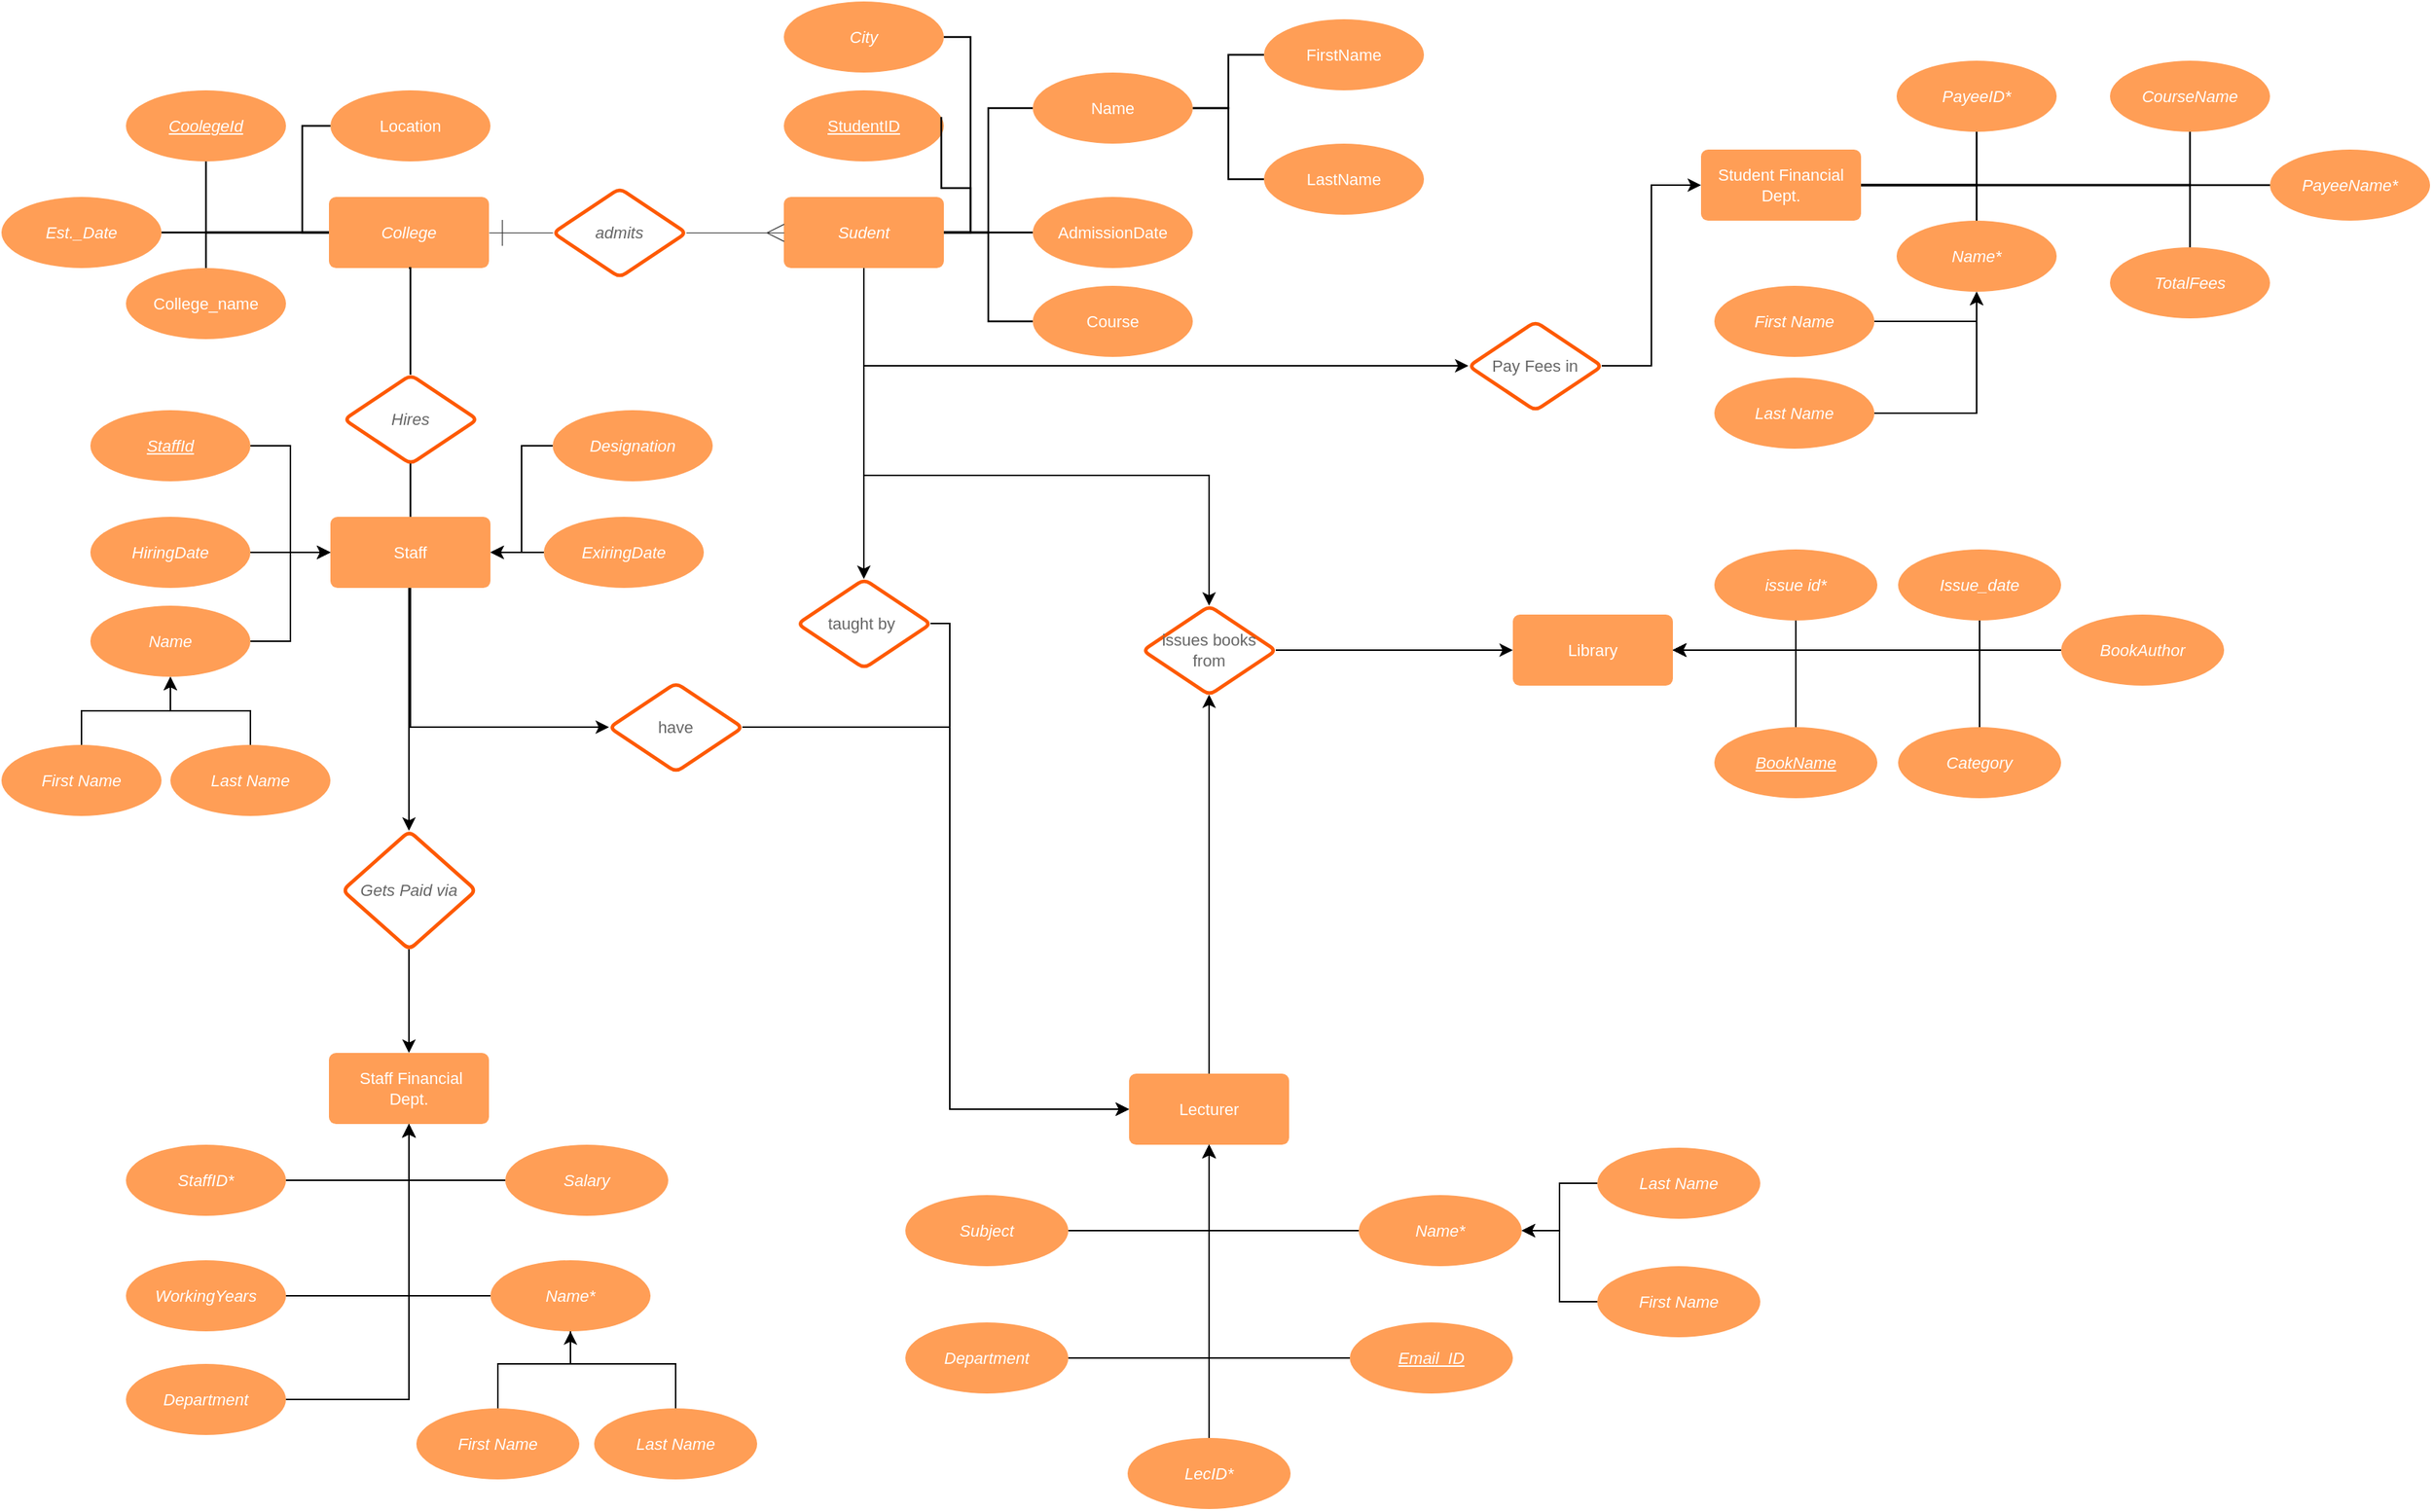 <mxfile version="12.7.9" type="github"><diagram id="pjV_Bn-TTfKLL7ikVDOk" name="Page-1"><mxGraphModel dx="1024" dy="517" grid="1" gridSize="10" guides="1" tooltips="1" connect="1" arrows="1" fold="1" page="1" pageScale="1" pageWidth="850" pageHeight="1100" math="0" shadow="0"><root><mxCell id="0"/><mxCell id="1" parent="0"/><mxCell id="XfKxhjMmmsuSdTdvYUGt-25" value="CoolegeId" style="html=1;whiteSpace=wrap;ellipse;fontSize=11;fontColor=#ffffff;fontStyle=6;spacing=5;strokeOpacity=0;fillOpacity=100;rounded=1;absoluteArcSize=1;arcSize=9.6;fillColor=#ff9e56;strokeWidth=1.2;" parent="1" vertex="1"><mxGeometry x="84" y="60" width="108" height="48" as="geometry"/></mxCell><mxCell id="XfKxhjMmmsuSdTdvYUGt-26" value="Est._Date" style="html=1;whiteSpace=wrap;ellipse;fontSize=11;fontColor=#ffffff;fontStyle=2;spacing=5;strokeOpacity=0;fillOpacity=100;rounded=1;absoluteArcSize=1;arcSize=9.6;fillColor=#ff9e56;strokeWidth=1.2;" parent="1" vertex="1"><mxGeometry y="132" width="108" height="48" as="geometry"/></mxCell><mxCell id="XfKxhjMmmsuSdTdvYUGt-27" value="College" style="html=1;whiteSpace=wrap;;fontSize=11;fontColor=#ffffff;fontStyle=2;spacing=5;strokeOpacity=0;fillOpacity=100;rounded=1;absoluteArcSize=1;arcSize=9.6;fillColor=#ff9e56;strokeWidth=1.2;" parent="1" vertex="1"><mxGeometry x="221" y="132" width="108" height="48" as="geometry"/></mxCell><mxCell id="XfKxhjMmmsuSdTdvYUGt-28" value="admits" style="html=1;whiteSpace=wrap;rhombus;fontSize=11;fontColor=#666666;fontStyle=2;spacing=5;strokeColor=#fe5900;strokeOpacity=100;rounded=1;absoluteArcSize=1;arcSize=9.6;strokeWidth=2.4;" parent="1" vertex="1"><mxGeometry x="372" y="126" width="90" height="60" as="geometry"/></mxCell><mxCell id="XfKxhjMmmsuSdTdvYUGt-143" style="edgeStyle=orthogonalEdgeStyle;rounded=0;orthogonalLoop=1;jettySize=auto;html=1;entryX=0.5;entryY=0;entryDx=0;entryDy=0;" parent="1" source="XfKxhjMmmsuSdTdvYUGt-29" target="XfKxhjMmmsuSdTdvYUGt-140" edge="1"><mxGeometry relative="1" as="geometry"/></mxCell><mxCell id="C2otGo-5uAhBFfljH4TV-2" style="edgeStyle=orthogonalEdgeStyle;rounded=0;orthogonalLoop=1;jettySize=auto;html=1;entryX=0;entryY=0.5;entryDx=0;entryDy=0;" edge="1" parent="1" source="XfKxhjMmmsuSdTdvYUGt-29" target="XfKxhjMmmsuSdTdvYUGt-30"><mxGeometry relative="1" as="geometry"><Array as="points"><mxPoint x="582" y="246"/></Array></mxGeometry></mxCell><mxCell id="C2otGo-5uAhBFfljH4TV-28" style="edgeStyle=orthogonalEdgeStyle;rounded=0;orthogonalLoop=1;jettySize=auto;html=1;" edge="1" parent="1" source="XfKxhjMmmsuSdTdvYUGt-29" target="C2otGo-5uAhBFfljH4TV-3"><mxGeometry relative="1" as="geometry"><Array as="points"><mxPoint x="582" y="320"/><mxPoint x="815" y="320"/></Array></mxGeometry></mxCell><mxCell id="XfKxhjMmmsuSdTdvYUGt-29" value="Sudent" style="html=1;whiteSpace=wrap;;fontSize=11;fontColor=#ffffff;fontStyle=2;spacing=5;strokeOpacity=0;fillOpacity=100;rounded=1;absoluteArcSize=1;arcSize=9.6;fillColor=#ff9e56;strokeWidth=1.2;" parent="1" vertex="1"><mxGeometry x="528" y="132" width="108" height="48" as="geometry"/></mxCell><mxCell id="C2otGo-5uAhBFfljH4TV-1" style="edgeStyle=orthogonalEdgeStyle;rounded=0;orthogonalLoop=1;jettySize=auto;html=1;entryX=0;entryY=0.5;entryDx=0;entryDy=0;" edge="1" parent="1" source="XfKxhjMmmsuSdTdvYUGt-30" target="XfKxhjMmmsuSdTdvYUGt-42"><mxGeometry relative="1" as="geometry"/></mxCell><mxCell id="XfKxhjMmmsuSdTdvYUGt-30" value="Pay Fees in" style="html=1;whiteSpace=wrap;rhombus;fontSize=11;fontColor=#666666;spacing=5;strokeColor=#fe5900;strokeOpacity=100;rounded=1;absoluteArcSize=1;arcSize=9.6;strokeWidth=2.4;" parent="1" vertex="1"><mxGeometry x="990" y="216" width="90" height="60" as="geometry"/></mxCell><mxCell id="XfKxhjMmmsuSdTdvYUGt-31" value="" style="html=1;jettySize=18;fontSize=11;strokeColor=#333333;strokeOpacity=100;strokeWidth=0.6;rounded=1;arcSize=0;edgeStyle=orthogonalEdgeStyle;startArrow=ERone;startSize=16;;endArrow=none;;exitX=1;exitY=0.5;exitPerimeter=1;entryX=0.013;entryY=0.5;entryPerimeter=1;" parent="1" source="XfKxhjMmmsuSdTdvYUGt-27" target="XfKxhjMmmsuSdTdvYUGt-28" edge="1"><mxGeometry width="100" height="100" relative="1" as="geometry"/></mxCell><mxCell id="XfKxhjMmmsuSdTdvYUGt-32" value="" style="html=1;jettySize=18;fontSize=11;strokeColor=#333333;strokeOpacity=100;strokeWidth=0.6;rounded=1;arcSize=0;edgeStyle=orthogonalEdgeStyle;startArrow=none;;endArrow=ERmany;endSize=10;;exitX=0.987;exitY=0.5;exitPerimeter=1;entryX=0;entryY=0.5;entryPerimeter=1;" parent="1" source="XfKxhjMmmsuSdTdvYUGt-28" target="XfKxhjMmmsuSdTdvYUGt-29" edge="1"><mxGeometry width="100" height="100" relative="1" as="geometry"/></mxCell><mxCell id="XfKxhjMmmsuSdTdvYUGt-42" value="Student Financial Dept." style="html=1;whiteSpace=wrap;;fontSize=11;fontColor=#ffffff;spacing=5;strokeOpacity=0;fillOpacity=100;rounded=1;absoluteArcSize=1;arcSize=9.6;fillColor=#ff9e56;strokeWidth=1.2;" parent="1" vertex="1"><mxGeometry x="1147" y="100" width="108" height="48" as="geometry"/></mxCell><mxCell id="XfKxhjMmmsuSdTdvYUGt-43" value="PayeeID*" style="html=1;whiteSpace=wrap;ellipse;fontSize=11;fontColor=#ffffff;fontStyle=2;spacing=5;strokeOpacity=0;fillOpacity=100;rounded=1;absoluteArcSize=1;arcSize=9.6;fillColor=#ff9e56;strokeWidth=1.2;" parent="1" vertex="1"><mxGeometry x="1279" y="40" width="108" height="48" as="geometry"/></mxCell><mxCell id="XfKxhjMmmsuSdTdvYUGt-45" value="City" style="html=1;whiteSpace=wrap;ellipse;fontSize=11;fontColor=#ffffff;fontStyle=2;spacing=5;strokeOpacity=0;fillOpacity=100;rounded=1;absoluteArcSize=1;arcSize=9.6;fillColor=#ff9e56;strokeWidth=1.2;" parent="1" vertex="1"><mxGeometry x="528" width="108" height="48" as="geometry"/></mxCell><mxCell id="XfKxhjMmmsuSdTdvYUGt-46" value="PayeeName*" style="html=1;whiteSpace=wrap;ellipse;fontSize=11;fontColor=#ffffff;fontStyle=2;spacing=5;strokeOpacity=0;fillOpacity=100;rounded=1;absoluteArcSize=1;arcSize=9.6;fillColor=#ff9e56;strokeWidth=1.2;" parent="1" vertex="1"><mxGeometry x="1531" y="100" width="108" height="48" as="geometry"/></mxCell><mxCell id="XfKxhjMmmsuSdTdvYUGt-47" value="Name*" style="html=1;whiteSpace=wrap;ellipse;fontSize=11;fontColor=#ffffff;fontStyle=2;spacing=5;strokeOpacity=0;fillOpacity=100;rounded=1;absoluteArcSize=1;arcSize=9.6;fillColor=#ff9e56;strokeWidth=1.2;" parent="1" vertex="1"><mxGeometry x="1279" y="148" width="108" height="48" as="geometry"/></mxCell><mxCell id="XfKxhjMmmsuSdTdvYUGt-48" value="CourseName" style="html=1;whiteSpace=wrap;ellipse;fontSize=11;fontColor=#ffffff;fontStyle=2;spacing=5;strokeOpacity=0;fillOpacity=100;rounded=1;absoluteArcSize=1;arcSize=9.6;fillColor=#ff9e56;strokeWidth=1.2;" parent="1" vertex="1"><mxGeometry x="1423" y="40" width="108" height="48" as="geometry"/></mxCell><mxCell id="XfKxhjMmmsuSdTdvYUGt-49" value="Name" style="html=1;whiteSpace=wrap;ellipse;fontSize=11;fontColor=#ffffff;spacing=5;strokeOpacity=0;fillOpacity=100;rounded=1;absoluteArcSize=1;arcSize=9.6;fillColor=#ff9e56;strokeWidth=1.2;" parent="1" vertex="1"><mxGeometry x="696" y="48" width="108" height="48" as="geometry"/></mxCell><mxCell id="XfKxhjMmmsuSdTdvYUGt-50" value="LastName" style="html=1;whiteSpace=wrap;ellipse;fontSize=11;fontColor=#ffffff;spacing=5;strokeOpacity=0;fillOpacity=100;rounded=1;absoluteArcSize=1;arcSize=9.6;fillColor=#ff9e56;strokeWidth=1.2;" parent="1" vertex="1"><mxGeometry x="852" y="96" width="108" height="48" as="geometry"/></mxCell><mxCell id="XfKxhjMmmsuSdTdvYUGt-51" value="FirstName" style="html=1;whiteSpace=wrap;ellipse;fontSize=11;fontColor=#ffffff;spacing=5;strokeOpacity=0;fillOpacity=100;rounded=1;absoluteArcSize=1;arcSize=9.6;fillColor=#ff9e56;strokeWidth=1.2;" parent="1" vertex="1"><mxGeometry x="852" y="12" width="108" height="48" as="geometry"/></mxCell><mxCell id="XfKxhjMmmsuSdTdvYUGt-52" value="Course" style="html=1;whiteSpace=wrap;ellipse;fontSize=11;fontColor=#ffffff;spacing=5;strokeOpacity=0;fillOpacity=100;rounded=1;absoluteArcSize=1;arcSize=9.6;fillColor=#ff9e56;strokeWidth=1.2;" parent="1" vertex="1"><mxGeometry x="696" y="192" width="108" height="48" as="geometry"/></mxCell><mxCell id="XfKxhjMmmsuSdTdvYUGt-53" value="AdmissionDate" style="html=1;whiteSpace=wrap;ellipse;fontSize=11;fontColor=#ffffff;spacing=5;strokeOpacity=0;fillOpacity=100;rounded=1;absoluteArcSize=1;arcSize=9.6;fillColor=#ff9e56;strokeWidth=1.2;" parent="1" vertex="1"><mxGeometry x="696" y="132" width="108" height="48" as="geometry"/></mxCell><mxCell id="XfKxhjMmmsuSdTdvYUGt-54" value="StudentID" style="html=1;whiteSpace=wrap;ellipse;fontSize=11;fontColor=#ffffff;fontStyle=4;spacing=5;strokeOpacity=0;fillOpacity=100;rounded=1;absoluteArcSize=1;arcSize=9.6;fillColor=#ff9e56;strokeWidth=1.2;" parent="1" vertex="1"><mxGeometry x="528" y="60" width="108" height="48" as="geometry"/></mxCell><mxCell id="XfKxhjMmmsuSdTdvYUGt-55" value="College_name" style="html=1;whiteSpace=wrap;ellipse;fontSize=11;fontColor=#ffffff;spacing=5;strokeOpacity=0;fillOpacity=100;rounded=1;absoluteArcSize=1;arcSize=9.6;fillColor=#ff9e56;strokeWidth=1.2;" parent="1" vertex="1"><mxGeometry x="84" y="180" width="108" height="48" as="geometry"/></mxCell><mxCell id="XfKxhjMmmsuSdTdvYUGt-56" value="Location" style="html=1;whiteSpace=wrap;ellipse;fontSize=11;fontColor=#ffffff;spacing=5;strokeOpacity=0;fillOpacity=100;rounded=1;absoluteArcSize=1;arcSize=9.6;fillColor=#ff9e56;strokeWidth=1.2;" parent="1" vertex="1"><mxGeometry x="222" y="60" width="108" height="48" as="geometry"/></mxCell><mxCell id="XfKxhjMmmsuSdTdvYUGt-57" value="" style="html=1;jettySize=18;fontSize=11;strokeWidth=1.2;rounded=1;arcSize=0;edgeStyle=orthogonalEdgeStyle;startArrow=none;;endArrow=none;;exitX=0;exitY=0.5;exitPerimeter=1;entryX=0;entryY=0.5;entryPerimeter=1;" parent="1" source="XfKxhjMmmsuSdTdvYUGt-56" target="XfKxhjMmmsuSdTdvYUGt-27" edge="1"><mxGeometry width="100" height="100" relative="1" as="geometry"/></mxCell><mxCell id="XfKxhjMmmsuSdTdvYUGt-58" value="" style="html=1;jettySize=18;fontSize=11;strokeWidth=1.2;rounded=1;arcSize=0;edgeStyle=orthogonalEdgeStyle;startArrow=none;;endArrow=none;;exitX=0.5;exitY=1;exitPerimeter=1;entryX=0;entryY=0.5;entryPerimeter=1;" parent="1" source="XfKxhjMmmsuSdTdvYUGt-25" target="XfKxhjMmmsuSdTdvYUGt-27" edge="1"><mxGeometry width="100" height="100" relative="1" as="geometry"/></mxCell><mxCell id="XfKxhjMmmsuSdTdvYUGt-59" value="" style="html=1;jettySize=18;fontSize=11;strokeWidth=1.2;rounded=1;arcSize=0;edgeStyle=orthogonalEdgeStyle;startArrow=none;;endArrow=none;;exitX=0;exitY=0.5;exitPerimeter=1;entryX=1;entryY=0.5;entryPerimeter=1;" parent="1" source="XfKxhjMmmsuSdTdvYUGt-51" target="XfKxhjMmmsuSdTdvYUGt-49" edge="1"><mxGeometry width="100" height="100" relative="1" as="geometry"/></mxCell><mxCell id="XfKxhjMmmsuSdTdvYUGt-60" value="" style="html=1;jettySize=18;fontSize=11;strokeWidth=1.2;rounded=1;arcSize=0;edgeStyle=orthogonalEdgeStyle;startArrow=none;;endArrow=none;;exitX=0;exitY=0.5;exitPerimeter=1;entryX=1;entryY=0.5;entryPerimeter=1;" parent="1" source="XfKxhjMmmsuSdTdvYUGt-50" target="XfKxhjMmmsuSdTdvYUGt-49" edge="1"><mxGeometry width="100" height="100" relative="1" as="geometry"/></mxCell><mxCell id="XfKxhjMmmsuSdTdvYUGt-61" value="" style="html=1;jettySize=18;fontSize=11;strokeWidth=1.2;rounded=1;arcSize=0;edgeStyle=orthogonalEdgeStyle;startArrow=none;;endArrow=none;;exitX=0.984;exitY=0.375;exitPerimeter=1;entryX=1;entryY=0.5;entryPerimeter=1;" parent="1" source="XfKxhjMmmsuSdTdvYUGt-54" target="XfKxhjMmmsuSdTdvYUGt-29" edge="1"><mxGeometry width="100" height="100" relative="1" as="geometry"/></mxCell><mxCell id="XfKxhjMmmsuSdTdvYUGt-62" value="" style="html=1;jettySize=18;fontSize=11;strokeWidth=1.2;rounded=1;arcSize=0;edgeStyle=orthogonalEdgeStyle;startArrow=none;;endArrow=none;;exitX=0;exitY=0.5;exitPerimeter=1;entryX=1;entryY=0.5;entryPerimeter=1;" parent="1" source="XfKxhjMmmsuSdTdvYUGt-49" target="XfKxhjMmmsuSdTdvYUGt-29" edge="1"><mxGeometry width="100" height="100" relative="1" as="geometry"/></mxCell><mxCell id="XfKxhjMmmsuSdTdvYUGt-63" value="" style="html=1;jettySize=18;fontSize=11;strokeWidth=1.2;rounded=1;arcSize=0;edgeStyle=orthogonalEdgeStyle;startArrow=none;;endArrow=none;;exitX=0;exitY=0.5;exitPerimeter=1;entryX=1;entryY=0.5;entryPerimeter=1;" parent="1" source="XfKxhjMmmsuSdTdvYUGt-53" target="XfKxhjMmmsuSdTdvYUGt-29" edge="1"><mxGeometry width="100" height="100" relative="1" as="geometry"/></mxCell><mxCell id="XfKxhjMmmsuSdTdvYUGt-64" value="" style="html=1;jettySize=18;fontSize=11;strokeWidth=1.2;rounded=1;arcSize=0;edgeStyle=orthogonalEdgeStyle;startArrow=none;;endArrow=none;;exitX=0;exitY=0.5;exitPerimeter=1;entryX=1;entryY=0.5;entryPerimeter=1;" parent="1" source="XfKxhjMmmsuSdTdvYUGt-52" target="XfKxhjMmmsuSdTdvYUGt-29" edge="1"><mxGeometry width="100" height="100" relative="1" as="geometry"/></mxCell><mxCell id="XfKxhjMmmsuSdTdvYUGt-66" value="" style="html=1;jettySize=18;fontSize=11;strokeWidth=1.2;rounded=1;arcSize=0;edgeStyle=orthogonalEdgeStyle;startArrow=none;;endArrow=none;;exitX=1;exitY=0.5;exitPerimeter=1;entryX=1;entryY=0.497;entryPerimeter=1;" parent="1" source="XfKxhjMmmsuSdTdvYUGt-45" target="XfKxhjMmmsuSdTdvYUGt-29" edge="1"><mxGeometry width="100" height="100" relative="1" as="geometry"/></mxCell><mxCell id="XfKxhjMmmsuSdTdvYUGt-68" value="" style="html=1;jettySize=18;fontSize=11;strokeWidth=1.2;rounded=1;arcSize=0;edgeStyle=orthogonalEdgeStyle;startArrow=none;;endArrow=none;;exitX=0;exitY=0.5;exitPerimeter=1;entryX=1;entryY=0.5;entryPerimeter=1;" parent="1" source="XfKxhjMmmsuSdTdvYUGt-46" target="XfKxhjMmmsuSdTdvYUGt-42" edge="1"><mxGeometry width="100" height="100" relative="1" as="geometry"/></mxCell><mxCell id="XfKxhjMmmsuSdTdvYUGt-69" value="" style="html=1;jettySize=18;fontSize=11;strokeWidth=1.2;rounded=1;arcSize=0;edgeStyle=orthogonalEdgeStyle;startArrow=none;;endArrow=none;;exitX=0.5;exitY=1;exitPerimeter=1;entryX=1;entryY=0.5;entryPerimeter=1;" parent="1" source="XfKxhjMmmsuSdTdvYUGt-48" target="XfKxhjMmmsuSdTdvYUGt-42" edge="1"><mxGeometry width="100" height="100" relative="1" as="geometry"/></mxCell><mxCell id="XfKxhjMmmsuSdTdvYUGt-70" value="" style="html=1;jettySize=18;fontSize=11;strokeWidth=1.2;rounded=1;arcSize=0;edgeStyle=orthogonalEdgeStyle;startArrow=none;;endArrow=none;;exitX=0.5;exitY=0;entryX=1;entryY=0.5;entryPerimeter=1;exitDx=0;exitDy=0;" parent="1" source="XfKxhjMmmsuSdTdvYUGt-165" target="XfKxhjMmmsuSdTdvYUGt-42" edge="1"><mxGeometry width="100" height="100" relative="1" as="geometry"><mxPoint x="1477" y="148" as="sourcePoint"/></mxGeometry></mxCell><mxCell id="XfKxhjMmmsuSdTdvYUGt-71" value="" style="html=1;jettySize=18;fontSize=11;strokeWidth=1.2;rounded=1;arcSize=0;edgeStyle=orthogonalEdgeStyle;startArrow=none;;endArrow=none;;exitX=0.5;exitY=1;exitPerimeter=1;entryX=1;entryY=0.5;entryPerimeter=1;" parent="1" source="XfKxhjMmmsuSdTdvYUGt-43" target="XfKxhjMmmsuSdTdvYUGt-42" edge="1"><mxGeometry width="100" height="100" relative="1" as="geometry"/></mxCell><mxCell id="XfKxhjMmmsuSdTdvYUGt-72" value="" style="html=1;jettySize=18;fontSize=11;strokeWidth=1.2;rounded=1;arcSize=0;edgeStyle=orthogonalEdgeStyle;startArrow=none;;endArrow=none;;exitX=0.5;exitY=0;exitPerimeter=1;entryX=1;entryY=0.5;entryPerimeter=1;" parent="1" source="XfKxhjMmmsuSdTdvYUGt-47" target="XfKxhjMmmsuSdTdvYUGt-42" edge="1"><mxGeometry width="100" height="100" relative="1" as="geometry"/></mxCell><mxCell id="XfKxhjMmmsuSdTdvYUGt-73" value="" style="html=1;jettySize=18;fontSize=11;strokeWidth=1.2;rounded=1;arcSize=0;edgeStyle=orthogonalEdgeStyle;startArrow=none;;endArrow=none;;exitX=1;exitY=0.5;exitPerimeter=1;" parent="1" source="XfKxhjMmmsuSdTdvYUGt-26" edge="1"><mxGeometry width="100" height="100" relative="1" as="geometry"><mxPoint x="221" y="156" as="targetPoint"/></mxGeometry></mxCell><mxCell id="XfKxhjMmmsuSdTdvYUGt-74" value="" style="html=1;jettySize=18;fontSize=11;strokeWidth=1.2;rounded=1;arcSize=0;edgeStyle=orthogonalEdgeStyle;startArrow=none;;endArrow=none;;exitX=0.5;exitY=0;exitPerimeter=1;entryX=0;entryY=0.5;entryPerimeter=1;" parent="1" source="XfKxhjMmmsuSdTdvYUGt-55" target="XfKxhjMmmsuSdTdvYUGt-27" edge="1"><mxGeometry width="100" height="100" relative="1" as="geometry"/></mxCell><mxCell id="XfKxhjMmmsuSdTdvYUGt-75" value="" style="html=1;jettySize=18;fontSize=11;strokeWidth=1.2;rounded=1;arcSize=0;edgeStyle=orthogonalEdgeStyle;startArrow=none;;endArrow=none;;exitX=0.5;exitY=1;exitPerimeter=1;entryX=0.5;entryY=0.007;entryPerimeter=1;" parent="1" source="XfKxhjMmmsuSdTdvYUGt-27" target="XfKxhjMmmsuSdTdvYUGt-76" edge="1"><mxGeometry width="100" height="100" relative="1" as="geometry"><Array as="points"><mxPoint x="276" y="180"/></Array></mxGeometry></mxCell><mxCell id="XfKxhjMmmsuSdTdvYUGt-76" value="Hires" style="html=1;whiteSpace=wrap;rhombus;fontSize=11;fontColor=#666666;fontStyle=2;spacing=5;strokeColor=#fe5900;strokeOpacity=100;rounded=1;absoluteArcSize=1;arcSize=9.6;strokeWidth=2.4;" parent="1" vertex="1"><mxGeometry x="231" y="252" width="90" height="60" as="geometry"/></mxCell><mxCell id="XfKxhjMmmsuSdTdvYUGt-77" value="" style="html=1;jettySize=18;fontSize=11;strokeWidth=1.2;rounded=1;arcSize=0;edgeStyle=orthogonalEdgeStyle;startArrow=none;;endArrow=none;;exitX=0.5;exitY=0.993;exitPerimeter=1;entryX=0.5;entryY=0;entryPerimeter=1;" parent="1" source="XfKxhjMmmsuSdTdvYUGt-76" target="XfKxhjMmmsuSdTdvYUGt-78" edge="1"><mxGeometry width="100" height="100" relative="1" as="geometry"/></mxCell><mxCell id="XfKxhjMmmsuSdTdvYUGt-95" style="edgeStyle=orthogonalEdgeStyle;rounded=0;orthogonalLoop=1;jettySize=auto;html=1;entryX=0.5;entryY=0;entryDx=0;entryDy=0;" parent="1" source="XfKxhjMmmsuSdTdvYUGt-78" target="XfKxhjMmmsuSdTdvYUGt-94" edge="1"><mxGeometry relative="1" as="geometry"><Array as="points"><mxPoint x="275" y="420"/><mxPoint x="275" y="420"/></Array></mxGeometry></mxCell><mxCell id="XfKxhjMmmsuSdTdvYUGt-144" style="edgeStyle=orthogonalEdgeStyle;rounded=0;orthogonalLoop=1;jettySize=auto;html=1;entryX=0;entryY=0.5;entryDx=0;entryDy=0;" parent="1" source="XfKxhjMmmsuSdTdvYUGt-78" target="XfKxhjMmmsuSdTdvYUGt-141" edge="1"><mxGeometry relative="1" as="geometry"><Array as="points"><mxPoint x="276" y="490"/></Array></mxGeometry></mxCell><mxCell id="XfKxhjMmmsuSdTdvYUGt-78" value="Staff" style="html=1;whiteSpace=wrap;;fontSize=11;fontColor=#ffffff;spacing=5;strokeOpacity=0;fillOpacity=100;rounded=1;absoluteArcSize=1;arcSize=9.6;fillColor=#ff9e56;strokeWidth=1.2;" parent="1" vertex="1"><mxGeometry x="222" y="348" width="108" height="48" as="geometry"/></mxCell><mxCell id="XfKxhjMmmsuSdTdvYUGt-92" style="edgeStyle=orthogonalEdgeStyle;rounded=0;orthogonalLoop=1;jettySize=auto;html=1;" parent="1" source="XfKxhjMmmsuSdTdvYUGt-79" target="XfKxhjMmmsuSdTdvYUGt-78" edge="1"><mxGeometry relative="1" as="geometry"/></mxCell><mxCell id="XfKxhjMmmsuSdTdvYUGt-79" value="HiringDate" style="html=1;whiteSpace=wrap;ellipse;fontSize=11;fontColor=#ffffff;fontStyle=2;spacing=5;strokeOpacity=0;fillOpacity=100;rounded=1;absoluteArcSize=1;arcSize=9.6;fillColor=#ff9e56;strokeWidth=1.2;" parent="1" vertex="1"><mxGeometry x="60" y="348" width="108" height="48" as="geometry"/></mxCell><mxCell id="XfKxhjMmmsuSdTdvYUGt-124" style="edgeStyle=orthogonalEdgeStyle;rounded=0;orthogonalLoop=1;jettySize=auto;html=1;entryX=0.5;entryY=1;entryDx=0;entryDy=0;" parent="1" source="XfKxhjMmmsuSdTdvYUGt-81" target="XfKxhjMmmsuSdTdvYUGt-83" edge="1"><mxGeometry relative="1" as="geometry"/></mxCell><mxCell id="XfKxhjMmmsuSdTdvYUGt-81" value="First Name" style="html=1;whiteSpace=wrap;ellipse;fontSize=11;fontColor=#ffffff;fontStyle=2;spacing=5;strokeOpacity=0;fillOpacity=100;rounded=1;absoluteArcSize=1;arcSize=9.6;fillColor=#ff9e56;strokeWidth=1.2;" parent="1" vertex="1"><mxGeometry y="502" width="108" height="48" as="geometry"/></mxCell><mxCell id="XfKxhjMmmsuSdTdvYUGt-89" style="edgeStyle=orthogonalEdgeStyle;rounded=0;orthogonalLoop=1;jettySize=auto;html=1;exitX=1;exitY=0.5;exitDx=0;exitDy=0;entryX=0;entryY=0.5;entryDx=0;entryDy=0;" parent="1" source="XfKxhjMmmsuSdTdvYUGt-82" target="XfKxhjMmmsuSdTdvYUGt-78" edge="1"><mxGeometry relative="1" as="geometry"/></mxCell><mxCell id="XfKxhjMmmsuSdTdvYUGt-82" value="StaffId" style="html=1;whiteSpace=wrap;ellipse;fontSize=11;fontColor=#ffffff;fontStyle=6;spacing=5;strokeOpacity=0;fillOpacity=100;rounded=1;absoluteArcSize=1;arcSize=9.6;fillColor=#ff9e56;strokeWidth=1.2;" parent="1" vertex="1"><mxGeometry x="60" y="276" width="108" height="48" as="geometry"/></mxCell><mxCell id="XfKxhjMmmsuSdTdvYUGt-91" style="edgeStyle=orthogonalEdgeStyle;rounded=0;orthogonalLoop=1;jettySize=auto;html=1;entryX=0;entryY=0.5;entryDx=0;entryDy=0;" parent="1" source="XfKxhjMmmsuSdTdvYUGt-83" target="XfKxhjMmmsuSdTdvYUGt-78" edge="1"><mxGeometry relative="1" as="geometry"/></mxCell><mxCell id="XfKxhjMmmsuSdTdvYUGt-83" value="Name" style="html=1;whiteSpace=wrap;ellipse;fontSize=11;fontColor=#ffffff;fontStyle=2;spacing=5;strokeOpacity=0;fillOpacity=100;rounded=1;absoluteArcSize=1;arcSize=9.6;fillColor=#ff9e56;strokeWidth=1.2;" parent="1" vertex="1"><mxGeometry x="60" y="408" width="108" height="48" as="geometry"/></mxCell><mxCell id="XfKxhjMmmsuSdTdvYUGt-116" style="edgeStyle=orthogonalEdgeStyle;rounded=0;orthogonalLoop=1;jettySize=auto;html=1;entryX=0.5;entryY=0;entryDx=0;entryDy=0;" parent="1" source="XfKxhjMmmsuSdTdvYUGt-94" target="XfKxhjMmmsuSdTdvYUGt-96" edge="1"><mxGeometry relative="1" as="geometry"/></mxCell><mxCell id="XfKxhjMmmsuSdTdvYUGt-94" value="Gets Paid via" style="html=1;whiteSpace=wrap;rhombus;fontSize=11;fontColor=#666666;fontStyle=2;spacing=5;strokeColor=#fe5900;strokeOpacity=100;rounded=1;absoluteArcSize=1;arcSize=9.6;strokeWidth=2.4;" parent="1" vertex="1"><mxGeometry x="230" y="560" width="90" height="80" as="geometry"/></mxCell><mxCell id="XfKxhjMmmsuSdTdvYUGt-96" value="&amp;nbsp;Staff Financial Dept." style="html=1;whiteSpace=wrap;;fontSize=11;fontColor=#ffffff;spacing=5;strokeOpacity=0;fillOpacity=100;rounded=1;absoluteArcSize=1;arcSize=9.6;fillColor=#ff9e56;strokeWidth=1.2;" parent="1" vertex="1"><mxGeometry x="221" y="710" width="108" height="48" as="geometry"/></mxCell><mxCell id="XfKxhjMmmsuSdTdvYUGt-138" style="edgeStyle=orthogonalEdgeStyle;rounded=0;orthogonalLoop=1;jettySize=auto;html=1;entryX=0.5;entryY=1;entryDx=0;entryDy=0;" parent="1" source="XfKxhjMmmsuSdTdvYUGt-97" target="XfKxhjMmmsuSdTdvYUGt-96" edge="1"><mxGeometry relative="1" as="geometry"/></mxCell><mxCell id="XfKxhjMmmsuSdTdvYUGt-97" value="StaffID*" style="html=1;whiteSpace=wrap;ellipse;fontSize=11;fontColor=#ffffff;fontStyle=2;spacing=5;strokeOpacity=0;fillOpacity=100;rounded=1;absoluteArcSize=1;arcSize=9.6;fillColor=#ff9e56;strokeWidth=1.2;" parent="1" vertex="1"><mxGeometry x="84" y="772" width="108" height="48" as="geometry"/></mxCell><mxCell id="XfKxhjMmmsuSdTdvYUGt-129" style="edgeStyle=orthogonalEdgeStyle;rounded=0;orthogonalLoop=1;jettySize=auto;html=1;entryX=0.5;entryY=1;entryDx=0;entryDy=0;" parent="1" source="XfKxhjMmmsuSdTdvYUGt-99" target="XfKxhjMmmsuSdTdvYUGt-96" edge="1"><mxGeometry relative="1" as="geometry"/></mxCell><mxCell id="XfKxhjMmmsuSdTdvYUGt-99" value="WorkingYears" style="html=1;whiteSpace=wrap;ellipse;fontSize=11;fontColor=#ffffff;fontStyle=2;spacing=5;strokeOpacity=0;fillOpacity=100;rounded=1;absoluteArcSize=1;arcSize=9.6;fillColor=#ff9e56;strokeWidth=1.2;" parent="1" vertex="1"><mxGeometry x="84" y="850" width="108" height="48" as="geometry"/></mxCell><mxCell id="XfKxhjMmmsuSdTdvYUGt-132" style="edgeStyle=orthogonalEdgeStyle;rounded=0;orthogonalLoop=1;jettySize=auto;html=1;entryX=1;entryY=0.5;entryDx=0;entryDy=0;" parent="1" source="XfKxhjMmmsuSdTdvYUGt-100" target="XfKxhjMmmsuSdTdvYUGt-108" edge="1"><mxGeometry relative="1" as="geometry"><Array as="points"><mxPoint x="455" y="920"/><mxPoint x="384" y="920"/><mxPoint x="384" y="874"/></Array></mxGeometry></mxCell><mxCell id="XfKxhjMmmsuSdTdvYUGt-100" value="Last Name" style="html=1;whiteSpace=wrap;ellipse;fontSize=11;fontColor=#ffffff;fontStyle=2;spacing=5;strokeOpacity=0;fillOpacity=100;rounded=1;absoluteArcSize=1;arcSize=9.6;fillColor=#ff9e56;strokeWidth=1.2;" parent="1" vertex="1"><mxGeometry x="400" y="950" width="110" height="48" as="geometry"/></mxCell><mxCell id="XfKxhjMmmsuSdTdvYUGt-130" style="edgeStyle=orthogonalEdgeStyle;rounded=0;orthogonalLoop=1;jettySize=auto;html=1;entryX=0.5;entryY=1;entryDx=0;entryDy=0;" parent="1" source="XfKxhjMmmsuSdTdvYUGt-101" target="XfKxhjMmmsuSdTdvYUGt-96" edge="1"><mxGeometry relative="1" as="geometry"/></mxCell><mxCell id="XfKxhjMmmsuSdTdvYUGt-101" value="Department" style="html=1;whiteSpace=wrap;ellipse;fontSize=11;fontColor=#ffffff;fontStyle=2;spacing=5;strokeOpacity=0;fillOpacity=100;rounded=1;absoluteArcSize=1;arcSize=9.6;fillColor=#ff9e56;strokeWidth=1.2;" parent="1" vertex="1"><mxGeometry x="84" y="920" width="108" height="48" as="geometry"/></mxCell><mxCell id="XfKxhjMmmsuSdTdvYUGt-135" style="edgeStyle=orthogonalEdgeStyle;rounded=0;orthogonalLoop=1;jettySize=auto;html=1;exitX=0;exitY=0.5;exitDx=0;exitDy=0;entryX=0.5;entryY=1;entryDx=0;entryDy=0;" parent="1" source="XfKxhjMmmsuSdTdvYUGt-108" target="XfKxhjMmmsuSdTdvYUGt-96" edge="1"><mxGeometry relative="1" as="geometry"/></mxCell><mxCell id="XfKxhjMmmsuSdTdvYUGt-108" value="Name*" style="html=1;whiteSpace=wrap;ellipse;fontSize=11;fontColor=#ffffff;fontStyle=2;spacing=5;strokeOpacity=0;fillOpacity=100;rounded=1;absoluteArcSize=1;arcSize=9.6;fillColor=#ff9e56;strokeWidth=1.2;" parent="1" vertex="1"><mxGeometry x="330" y="850" width="108" height="48" as="geometry"/></mxCell><mxCell id="XfKxhjMmmsuSdTdvYUGt-111" style="edgeStyle=orthogonalEdgeStyle;rounded=0;orthogonalLoop=1;jettySize=auto;html=1;entryX=0.5;entryY=1;entryDx=0;entryDy=0;" parent="1" source="XfKxhjMmmsuSdTdvYUGt-109" target="XfKxhjMmmsuSdTdvYUGt-47" edge="1"><mxGeometry relative="1" as="geometry"/></mxCell><mxCell id="XfKxhjMmmsuSdTdvYUGt-109" value="First Name" style="html=1;whiteSpace=wrap;ellipse;fontSize=11;fontColor=#ffffff;fontStyle=2;spacing=5;strokeOpacity=0;fillOpacity=100;rounded=1;absoluteArcSize=1;arcSize=9.6;fillColor=#ff9e56;strokeWidth=1.2;" parent="1" vertex="1"><mxGeometry x="1156" y="192" width="108" height="48" as="geometry"/></mxCell><mxCell id="XfKxhjMmmsuSdTdvYUGt-112" style="edgeStyle=orthogonalEdgeStyle;rounded=0;orthogonalLoop=1;jettySize=auto;html=1;entryX=0.5;entryY=1;entryDx=0;entryDy=0;" parent="1" source="XfKxhjMmmsuSdTdvYUGt-110" target="XfKxhjMmmsuSdTdvYUGt-47" edge="1"><mxGeometry relative="1" as="geometry"/></mxCell><mxCell id="XfKxhjMmmsuSdTdvYUGt-110" value="Last Name" style="html=1;whiteSpace=wrap;ellipse;fontSize=11;fontColor=#ffffff;fontStyle=2;spacing=5;strokeOpacity=0;fillOpacity=100;rounded=1;absoluteArcSize=1;arcSize=9.6;fillColor=#ff9e56;strokeWidth=1.2;" parent="1" vertex="1"><mxGeometry x="1156" y="254" width="108" height="48" as="geometry"/></mxCell><mxCell id="XfKxhjMmmsuSdTdvYUGt-122" style="edgeStyle=orthogonalEdgeStyle;rounded=0;orthogonalLoop=1;jettySize=auto;html=1;entryX=1;entryY=0.5;entryDx=0;entryDy=0;" parent="1" source="XfKxhjMmmsuSdTdvYUGt-121" target="XfKxhjMmmsuSdTdvYUGt-78" edge="1"><mxGeometry relative="1" as="geometry"/></mxCell><mxCell id="XfKxhjMmmsuSdTdvYUGt-121" value="Designation" style="html=1;whiteSpace=wrap;ellipse;fontSize=11;fontColor=#ffffff;fontStyle=2;spacing=5;strokeOpacity=0;fillOpacity=100;rounded=1;absoluteArcSize=1;arcSize=9.6;fillColor=#ff9e56;strokeWidth=1.2;" parent="1" vertex="1"><mxGeometry x="372" y="276" width="108" height="48" as="geometry"/></mxCell><mxCell id="XfKxhjMmmsuSdTdvYUGt-125" style="edgeStyle=orthogonalEdgeStyle;rounded=0;orthogonalLoop=1;jettySize=auto;html=1;" parent="1" source="XfKxhjMmmsuSdTdvYUGt-123" target="XfKxhjMmmsuSdTdvYUGt-83" edge="1"><mxGeometry relative="1" as="geometry"/></mxCell><mxCell id="XfKxhjMmmsuSdTdvYUGt-123" value="Last Name" style="html=1;whiteSpace=wrap;ellipse;fontSize=11;fontColor=#ffffff;fontStyle=2;spacing=5;strokeOpacity=0;fillOpacity=100;rounded=1;absoluteArcSize=1;arcSize=9.6;fillColor=#ff9e56;strokeWidth=1.2;" parent="1" vertex="1"><mxGeometry x="114" y="502" width="108" height="48" as="geometry"/></mxCell><mxCell id="XfKxhjMmmsuSdTdvYUGt-128" style="edgeStyle=orthogonalEdgeStyle;rounded=0;orthogonalLoop=1;jettySize=auto;html=1;" parent="1" source="XfKxhjMmmsuSdTdvYUGt-127" target="XfKxhjMmmsuSdTdvYUGt-78" edge="1"><mxGeometry relative="1" as="geometry"/></mxCell><mxCell id="XfKxhjMmmsuSdTdvYUGt-127" value="ExiringDate" style="html=1;whiteSpace=wrap;ellipse;fontSize=11;fontColor=#ffffff;fontStyle=2;spacing=5;strokeOpacity=0;fillOpacity=100;rounded=1;absoluteArcSize=1;arcSize=9.6;fillColor=#ff9e56;strokeWidth=1.2;" parent="1" vertex="1"><mxGeometry x="366" y="348" width="108" height="48" as="geometry"/></mxCell><mxCell id="XfKxhjMmmsuSdTdvYUGt-134" style="edgeStyle=orthogonalEdgeStyle;rounded=0;orthogonalLoop=1;jettySize=auto;html=1;entryX=0.5;entryY=1;entryDx=0;entryDy=0;" parent="1" source="XfKxhjMmmsuSdTdvYUGt-133" target="XfKxhjMmmsuSdTdvYUGt-108" edge="1"><mxGeometry relative="1" as="geometry"><Array as="points"><mxPoint x="335" y="920"/><mxPoint x="384" y="920"/></Array></mxGeometry></mxCell><mxCell id="XfKxhjMmmsuSdTdvYUGt-133" value="First Name" style="html=1;whiteSpace=wrap;ellipse;fontSize=11;fontColor=#ffffff;fontStyle=2;spacing=5;strokeOpacity=0;fillOpacity=100;rounded=1;absoluteArcSize=1;arcSize=9.6;fillColor=#ff9e56;strokeWidth=1.2;" parent="1" vertex="1"><mxGeometry x="280" y="950" width="110" height="48" as="geometry"/></mxCell><mxCell id="XfKxhjMmmsuSdTdvYUGt-137" style="edgeStyle=orthogonalEdgeStyle;rounded=0;orthogonalLoop=1;jettySize=auto;html=1;entryX=0.5;entryY=1;entryDx=0;entryDy=0;" parent="1" source="XfKxhjMmmsuSdTdvYUGt-136" target="XfKxhjMmmsuSdTdvYUGt-96" edge="1"><mxGeometry relative="1" as="geometry"/></mxCell><mxCell id="XfKxhjMmmsuSdTdvYUGt-136" value="Salary" style="html=1;whiteSpace=wrap;ellipse;fontSize=11;fontColor=#ffffff;fontStyle=2;spacing=5;strokeOpacity=0;fillOpacity=100;rounded=1;absoluteArcSize=1;arcSize=9.6;fillColor=#ff9e56;strokeWidth=1.2;" parent="1" vertex="1"><mxGeometry x="340" y="772" width="110" height="48" as="geometry"/></mxCell><mxCell id="XfKxhjMmmsuSdTdvYUGt-148" style="edgeStyle=orthogonalEdgeStyle;rounded=0;orthogonalLoop=1;jettySize=auto;html=1;" parent="1" source="XfKxhjMmmsuSdTdvYUGt-140" target="XfKxhjMmmsuSdTdvYUGt-145" edge="1"><mxGeometry relative="1" as="geometry"><Array as="points"><mxPoint x="640" y="420"/><mxPoint x="640" y="748"/></Array></mxGeometry></mxCell><mxCell id="XfKxhjMmmsuSdTdvYUGt-140" value="taught by&amp;nbsp;" style="html=1;whiteSpace=wrap;rhombus;fontSize=11;fontColor=#666666;spacing=5;strokeColor=#fe5900;strokeOpacity=100;rounded=1;absoluteArcSize=1;arcSize=9.6;strokeWidth=2.4;" parent="1" vertex="1"><mxGeometry x="537" y="390" width="90" height="60" as="geometry"/></mxCell><mxCell id="XfKxhjMmmsuSdTdvYUGt-149" style="edgeStyle=orthogonalEdgeStyle;rounded=0;orthogonalLoop=1;jettySize=auto;html=1;entryX=0;entryY=0.5;entryDx=0;entryDy=0;" parent="1" source="XfKxhjMmmsuSdTdvYUGt-141" target="XfKxhjMmmsuSdTdvYUGt-145" edge="1"><mxGeometry relative="1" as="geometry"><Array as="points"><mxPoint x="640" y="490"/><mxPoint x="640" y="748"/></Array></mxGeometry></mxCell><mxCell id="XfKxhjMmmsuSdTdvYUGt-141" value="have" style="html=1;whiteSpace=wrap;rhombus;fontSize=11;fontColor=#666666;spacing=5;strokeColor=#fe5900;strokeOpacity=100;rounded=1;absoluteArcSize=1;arcSize=9.6;strokeWidth=2.4;" parent="1" vertex="1"><mxGeometry x="410" y="460" width="90" height="60" as="geometry"/></mxCell><mxCell id="C2otGo-5uAhBFfljH4TV-29" style="edgeStyle=orthogonalEdgeStyle;rounded=0;orthogonalLoop=1;jettySize=auto;html=1;entryX=0.5;entryY=1;entryDx=0;entryDy=0;" edge="1" parent="1" source="XfKxhjMmmsuSdTdvYUGt-145" target="C2otGo-5uAhBFfljH4TV-3"><mxGeometry relative="1" as="geometry"/></mxCell><mxCell id="XfKxhjMmmsuSdTdvYUGt-145" value="Lecturer" style="html=1;whiteSpace=wrap;;fontSize=11;fontColor=#ffffff;spacing=5;strokeOpacity=0;fillOpacity=100;rounded=1;absoluteArcSize=1;arcSize=9.6;fillColor=#ff9e56;strokeWidth=1.2;" parent="1" vertex="1"><mxGeometry x="761" y="724" width="108" height="48" as="geometry"/></mxCell><mxCell id="XfKxhjMmmsuSdTdvYUGt-159" style="edgeStyle=orthogonalEdgeStyle;rounded=0;orthogonalLoop=1;jettySize=auto;html=1;entryX=0.5;entryY=1;entryDx=0;entryDy=0;" parent="1" source="XfKxhjMmmsuSdTdvYUGt-150" target="XfKxhjMmmsuSdTdvYUGt-145" edge="1"><mxGeometry relative="1" as="geometry"/></mxCell><mxCell id="XfKxhjMmmsuSdTdvYUGt-150" value="Subject" style="html=1;whiteSpace=wrap;ellipse;fontSize=11;fontColor=#ffffff;fontStyle=2;spacing=5;strokeOpacity=0;fillOpacity=100;rounded=1;absoluteArcSize=1;arcSize=9.6;fillColor=#ff9e56;strokeWidth=1.2;" parent="1" vertex="1"><mxGeometry x="610" y="806" width="110" height="48" as="geometry"/></mxCell><mxCell id="XfKxhjMmmsuSdTdvYUGt-160" style="edgeStyle=orthogonalEdgeStyle;rounded=0;orthogonalLoop=1;jettySize=auto;html=1;entryX=0.5;entryY=1;entryDx=0;entryDy=0;" parent="1" source="XfKxhjMmmsuSdTdvYUGt-151" target="XfKxhjMmmsuSdTdvYUGt-145" edge="1"><mxGeometry relative="1" as="geometry"/></mxCell><mxCell id="XfKxhjMmmsuSdTdvYUGt-151" value="Name*" style="html=1;whiteSpace=wrap;ellipse;fontSize=11;fontColor=#ffffff;fontStyle=2;spacing=5;strokeOpacity=0;fillOpacity=100;rounded=1;absoluteArcSize=1;arcSize=9.6;fillColor=#ff9e56;strokeWidth=1.2;" parent="1" vertex="1"><mxGeometry x="916" y="806" width="110" height="48" as="geometry"/></mxCell><mxCell id="XfKxhjMmmsuSdTdvYUGt-163" style="edgeStyle=orthogonalEdgeStyle;rounded=0;orthogonalLoop=1;jettySize=auto;html=1;entryX=1;entryY=0.5;entryDx=0;entryDy=0;" parent="1" source="XfKxhjMmmsuSdTdvYUGt-152" target="XfKxhjMmmsuSdTdvYUGt-151" edge="1"><mxGeometry relative="1" as="geometry"/></mxCell><mxCell id="XfKxhjMmmsuSdTdvYUGt-152" value="Last Name" style="html=1;whiteSpace=wrap;ellipse;fontSize=11;fontColor=#ffffff;fontStyle=2;spacing=5;strokeOpacity=0;fillOpacity=100;rounded=1;absoluteArcSize=1;arcSize=9.6;fillColor=#ff9e56;strokeWidth=1.2;" parent="1" vertex="1"><mxGeometry x="1077" y="774" width="110" height="48" as="geometry"/></mxCell><mxCell id="XfKxhjMmmsuSdTdvYUGt-158" style="edgeStyle=orthogonalEdgeStyle;rounded=0;orthogonalLoop=1;jettySize=auto;html=1;entryX=0.5;entryY=1;entryDx=0;entryDy=0;" parent="1" source="XfKxhjMmmsuSdTdvYUGt-153" target="XfKxhjMmmsuSdTdvYUGt-145" edge="1"><mxGeometry relative="1" as="geometry"/></mxCell><mxCell id="XfKxhjMmmsuSdTdvYUGt-153" value="Department" style="html=1;whiteSpace=wrap;ellipse;fontSize=11;fontColor=#ffffff;fontStyle=2;spacing=5;strokeOpacity=0;fillOpacity=100;rounded=1;absoluteArcSize=1;arcSize=9.6;fillColor=#ff9e56;strokeWidth=1.2;" parent="1" vertex="1"><mxGeometry x="610" y="892" width="110" height="48" as="geometry"/></mxCell><mxCell id="XfKxhjMmmsuSdTdvYUGt-164" style="edgeStyle=orthogonalEdgeStyle;rounded=0;orthogonalLoop=1;jettySize=auto;html=1;entryX=1;entryY=0.5;entryDx=0;entryDy=0;" parent="1" source="XfKxhjMmmsuSdTdvYUGt-154" target="XfKxhjMmmsuSdTdvYUGt-151" edge="1"><mxGeometry relative="1" as="geometry"/></mxCell><mxCell id="XfKxhjMmmsuSdTdvYUGt-154" value="First Name" style="html=1;whiteSpace=wrap;ellipse;fontSize=11;fontColor=#ffffff;fontStyle=2;spacing=5;strokeOpacity=0;fillOpacity=100;rounded=1;absoluteArcSize=1;arcSize=9.6;fillColor=#ff9e56;strokeWidth=1.2;" parent="1" vertex="1"><mxGeometry x="1077" y="854" width="110" height="48" as="geometry"/></mxCell><mxCell id="XfKxhjMmmsuSdTdvYUGt-162" style="edgeStyle=orthogonalEdgeStyle;rounded=0;orthogonalLoop=1;jettySize=auto;html=1;entryX=0.5;entryY=1;entryDx=0;entryDy=0;" parent="1" source="XfKxhjMmmsuSdTdvYUGt-155" target="XfKxhjMmmsuSdTdvYUGt-145" edge="1"><mxGeometry relative="1" as="geometry"><Array as="points"><mxPoint x="815" y="870"/><mxPoint x="815" y="870"/></Array></mxGeometry></mxCell><mxCell id="XfKxhjMmmsuSdTdvYUGt-155" value="LecID*" style="html=1;whiteSpace=wrap;ellipse;fontSize=11;fontColor=#ffffff;fontStyle=2;spacing=5;strokeOpacity=0;fillOpacity=100;rounded=1;absoluteArcSize=1;arcSize=9.6;fillColor=#ff9e56;strokeWidth=1.2;" parent="1" vertex="1"><mxGeometry x="760" y="970" width="110" height="48" as="geometry"/></mxCell><mxCell id="XfKxhjMmmsuSdTdvYUGt-161" style="edgeStyle=orthogonalEdgeStyle;rounded=0;orthogonalLoop=1;jettySize=auto;html=1;entryX=0.5;entryY=1;entryDx=0;entryDy=0;" parent="1" source="XfKxhjMmmsuSdTdvYUGt-156" target="XfKxhjMmmsuSdTdvYUGt-145" edge="1"><mxGeometry relative="1" as="geometry"><Array as="points"><mxPoint x="815" y="916"/></Array><mxPoint x="800" y="790" as="targetPoint"/></mxGeometry></mxCell><mxCell id="XfKxhjMmmsuSdTdvYUGt-156" value="&lt;u&gt;Email_ID&lt;/u&gt;" style="html=1;whiteSpace=wrap;ellipse;fontSize=11;fontColor=#ffffff;fontStyle=2;spacing=5;strokeOpacity=0;fillOpacity=100;rounded=1;absoluteArcSize=1;arcSize=9.6;fillColor=#ff9e56;strokeWidth=1.2;" parent="1" vertex="1"><mxGeometry x="910" y="892" width="110" height="48" as="geometry"/></mxCell><mxCell id="XfKxhjMmmsuSdTdvYUGt-165" value="TotalFees" style="html=1;whiteSpace=wrap;ellipse;fontSize=11;fontColor=#ffffff;fontStyle=2;spacing=5;strokeOpacity=0;fillOpacity=100;rounded=1;absoluteArcSize=1;arcSize=9.6;fillColor=#ff9e56;strokeWidth=1.2;" parent="1" vertex="1"><mxGeometry x="1423" y="166" width="108" height="48" as="geometry"/></mxCell><mxCell id="C2otGo-5uAhBFfljH4TV-30" style="edgeStyle=orthogonalEdgeStyle;rounded=0;orthogonalLoop=1;jettySize=auto;html=1;entryX=0;entryY=0.5;entryDx=0;entryDy=0;" edge="1" parent="1" source="C2otGo-5uAhBFfljH4TV-3" target="C2otGo-5uAhBFfljH4TV-5"><mxGeometry relative="1" as="geometry"/></mxCell><mxCell id="C2otGo-5uAhBFfljH4TV-3" value="issues books from" style="html=1;whiteSpace=wrap;rhombus;fontSize=11;fontColor=#666666;spacing=5;strokeColor=#fe5900;strokeOpacity=100;rounded=1;absoluteArcSize=1;arcSize=9.6;strokeWidth=2.4;" vertex="1" parent="1"><mxGeometry x="770" y="408" width="90" height="60" as="geometry"/></mxCell><mxCell id="C2otGo-5uAhBFfljH4TV-5" value="Library" style="html=1;whiteSpace=wrap;;fontSize=11;fontColor=#ffffff;spacing=5;strokeOpacity=0;fillOpacity=100;rounded=1;absoluteArcSize=1;arcSize=9.6;fillColor=#ff9e56;strokeWidth=1.2;" vertex="1" parent="1"><mxGeometry x="1020" y="414" width="108" height="48" as="geometry"/></mxCell><mxCell id="C2otGo-5uAhBFfljH4TV-24" style="edgeStyle=orthogonalEdgeStyle;rounded=0;orthogonalLoop=1;jettySize=auto;html=1;entryX=1;entryY=0.5;entryDx=0;entryDy=0;exitX=0.5;exitY=0;exitDx=0;exitDy=0;" edge="1" parent="1" source="C2otGo-5uAhBFfljH4TV-7" target="C2otGo-5uAhBFfljH4TV-5"><mxGeometry relative="1" as="geometry"/></mxCell><mxCell id="C2otGo-5uAhBFfljH4TV-7" value="&lt;u&gt;BookName&lt;/u&gt;" style="html=1;whiteSpace=wrap;ellipse;fontSize=11;fontColor=#ffffff;fontStyle=2;spacing=5;strokeOpacity=0;fillOpacity=100;rounded=1;absoluteArcSize=1;arcSize=9.6;fillColor=#ff9e56;strokeWidth=1.2;" vertex="1" parent="1"><mxGeometry x="1156" y="490" width="110" height="48" as="geometry"/></mxCell><mxCell id="C2otGo-5uAhBFfljH4TV-31" style="edgeStyle=orthogonalEdgeStyle;rounded=0;orthogonalLoop=1;jettySize=auto;html=1;entryX=1;entryY=0.5;entryDx=0;entryDy=0;" edge="1" parent="1" source="C2otGo-5uAhBFfljH4TV-9" target="C2otGo-5uAhBFfljH4TV-5"><mxGeometry relative="1" as="geometry"><Array as="points"><mxPoint x="1211" y="438"/></Array></mxGeometry></mxCell><mxCell id="C2otGo-5uAhBFfljH4TV-9" value="issue id*" style="html=1;whiteSpace=wrap;ellipse;fontSize=11;fontColor=#ffffff;fontStyle=2;spacing=5;strokeOpacity=0;fillOpacity=100;rounded=1;absoluteArcSize=1;arcSize=9.6;fillColor=#ff9e56;strokeWidth=1.2;" vertex="1" parent="1"><mxGeometry x="1156" y="370" width="110" height="48" as="geometry"/></mxCell><mxCell id="C2otGo-5uAhBFfljH4TV-21" style="edgeStyle=orthogonalEdgeStyle;rounded=0;orthogonalLoop=1;jettySize=auto;html=1;" edge="1" parent="1" source="C2otGo-5uAhBFfljH4TV-13" target="C2otGo-5uAhBFfljH4TV-5"><mxGeometry relative="1" as="geometry"/></mxCell><mxCell id="C2otGo-5uAhBFfljH4TV-13" value="BookAuthor" style="html=1;whiteSpace=wrap;ellipse;fontSize=11;fontColor=#ffffff;fontStyle=2;spacing=5;strokeOpacity=0;fillOpacity=100;rounded=1;absoluteArcSize=1;arcSize=9.6;fillColor=#ff9e56;strokeWidth=1.2;" vertex="1" parent="1"><mxGeometry x="1390" y="414" width="110" height="48" as="geometry"/></mxCell><mxCell id="C2otGo-5uAhBFfljH4TV-25" style="edgeStyle=orthogonalEdgeStyle;rounded=0;orthogonalLoop=1;jettySize=auto;html=1;entryX=1;entryY=0.5;entryDx=0;entryDy=0;exitX=0.5;exitY=0;exitDx=0;exitDy=0;" edge="1" parent="1" source="C2otGo-5uAhBFfljH4TV-17" target="C2otGo-5uAhBFfljH4TV-5"><mxGeometry relative="1" as="geometry"/></mxCell><mxCell id="C2otGo-5uAhBFfljH4TV-17" value="Category" style="html=1;whiteSpace=wrap;ellipse;fontSize=11;fontColor=#ffffff;fontStyle=2;spacing=5;strokeOpacity=0;fillOpacity=100;rounded=1;absoluteArcSize=1;arcSize=9.6;fillColor=#ff9e56;strokeWidth=1.2;" vertex="1" parent="1"><mxGeometry x="1280" y="490" width="110" height="48" as="geometry"/></mxCell><mxCell id="C2otGo-5uAhBFfljH4TV-26" style="edgeStyle=orthogonalEdgeStyle;rounded=0;orthogonalLoop=1;jettySize=auto;html=1;exitX=0.5;exitY=1;exitDx=0;exitDy=0;" edge="1" parent="1" source="C2otGo-5uAhBFfljH4TV-19" target="C2otGo-5uAhBFfljH4TV-5"><mxGeometry relative="1" as="geometry"/></mxCell><mxCell id="C2otGo-5uAhBFfljH4TV-19" value="Issue_date" style="html=1;whiteSpace=wrap;ellipse;fontSize=11;fontColor=#ffffff;fontStyle=2;spacing=5;strokeOpacity=0;fillOpacity=100;rounded=1;absoluteArcSize=1;arcSize=9.6;fillColor=#ff9e56;strokeWidth=1.2;" vertex="1" parent="1"><mxGeometry x="1280" y="370" width="110" height="48" as="geometry"/></mxCell></root></mxGraphModel></diagram></mxfile>
